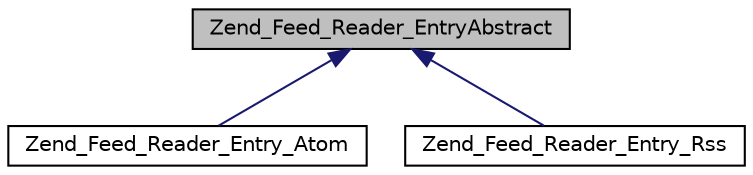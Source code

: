 digraph G
{
  edge [fontname="Helvetica",fontsize="10",labelfontname="Helvetica",labelfontsize="10"];
  node [fontname="Helvetica",fontsize="10",shape=record];
  Node1 [label="Zend_Feed_Reader_EntryAbstract",height=0.2,width=0.4,color="black", fillcolor="grey75", style="filled" fontcolor="black"];
  Node1 -> Node2 [dir="back",color="midnightblue",fontsize="10",style="solid",fontname="Helvetica"];
  Node2 [label="Zend_Feed_Reader_Entry_Atom",height=0.2,width=0.4,color="black", fillcolor="white", style="filled",URL="$class_zend___feed___reader___entry___atom.html"];
  Node1 -> Node3 [dir="back",color="midnightblue",fontsize="10",style="solid",fontname="Helvetica"];
  Node3 [label="Zend_Feed_Reader_Entry_Rss",height=0.2,width=0.4,color="black", fillcolor="white", style="filled",URL="$class_zend___feed___reader___entry___rss.html"];
}

